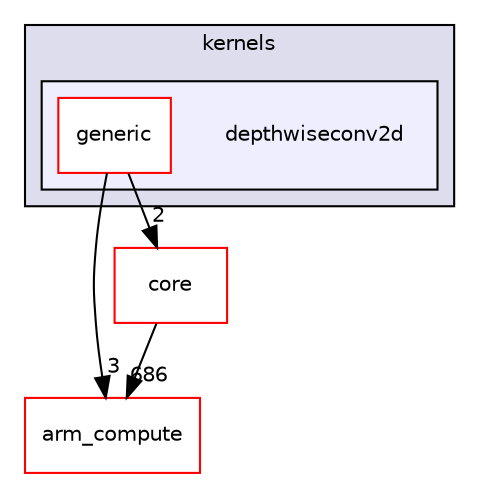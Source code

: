 digraph "src/cpu/kernels/depthwiseconv2d" {
  compound=true
  node [ fontsize="10", fontname="Helvetica"];
  edge [ labelfontsize="10", labelfontname="Helvetica"];
  subgraph clusterdir_1de7bcbbdec2bf3559cb3c688662d4f5 {
    graph [ bgcolor="#ddddee", pencolor="black", label="kernels" fontname="Helvetica", fontsize="10", URL="dir_1de7bcbbdec2bf3559cb3c688662d4f5.xhtml"]
  subgraph clusterdir_6ea70737f7957110aafe418ec507e756 {
    graph [ bgcolor="#eeeeff", pencolor="black", label="" URL="dir_6ea70737f7957110aafe418ec507e756.xhtml"];
    dir_6ea70737f7957110aafe418ec507e756 [shape=plaintext label="depthwiseconv2d"];
  dir_eaa5e6f503e04e7a59bfa7670ffbd507 [shape=box label="generic" fillcolor="white" style="filled" color="red" URL="dir_eaa5e6f503e04e7a59bfa7670ffbd507.xhtml"];
  }
  }
  dir_214608ef36d61442cb2b0c1c4e9a7def [shape=box label="arm_compute" fillcolor="white" style="filled" color="red" URL="dir_214608ef36d61442cb2b0c1c4e9a7def.xhtml"];
  dir_aebb8dcc11953d78e620bbef0b9e2183 [shape=box label="core" fillcolor="white" style="filled" color="red" URL="dir_aebb8dcc11953d78e620bbef0b9e2183.xhtml"];
  dir_eaa5e6f503e04e7a59bfa7670ffbd507->dir_214608ef36d61442cb2b0c1c4e9a7def [headlabel="3", labeldistance=1.5 headhref="dir_000432_000000.xhtml"];
  dir_eaa5e6f503e04e7a59bfa7670ffbd507->dir_aebb8dcc11953d78e620bbef0b9e2183 [headlabel="2", labeldistance=1.5 headhref="dir_000432_000017.xhtml"];
  dir_aebb8dcc11953d78e620bbef0b9e2183->dir_214608ef36d61442cb2b0c1c4e9a7def [headlabel="686", labeldistance=1.5 headhref="dir_000017_000000.xhtml"];
}
